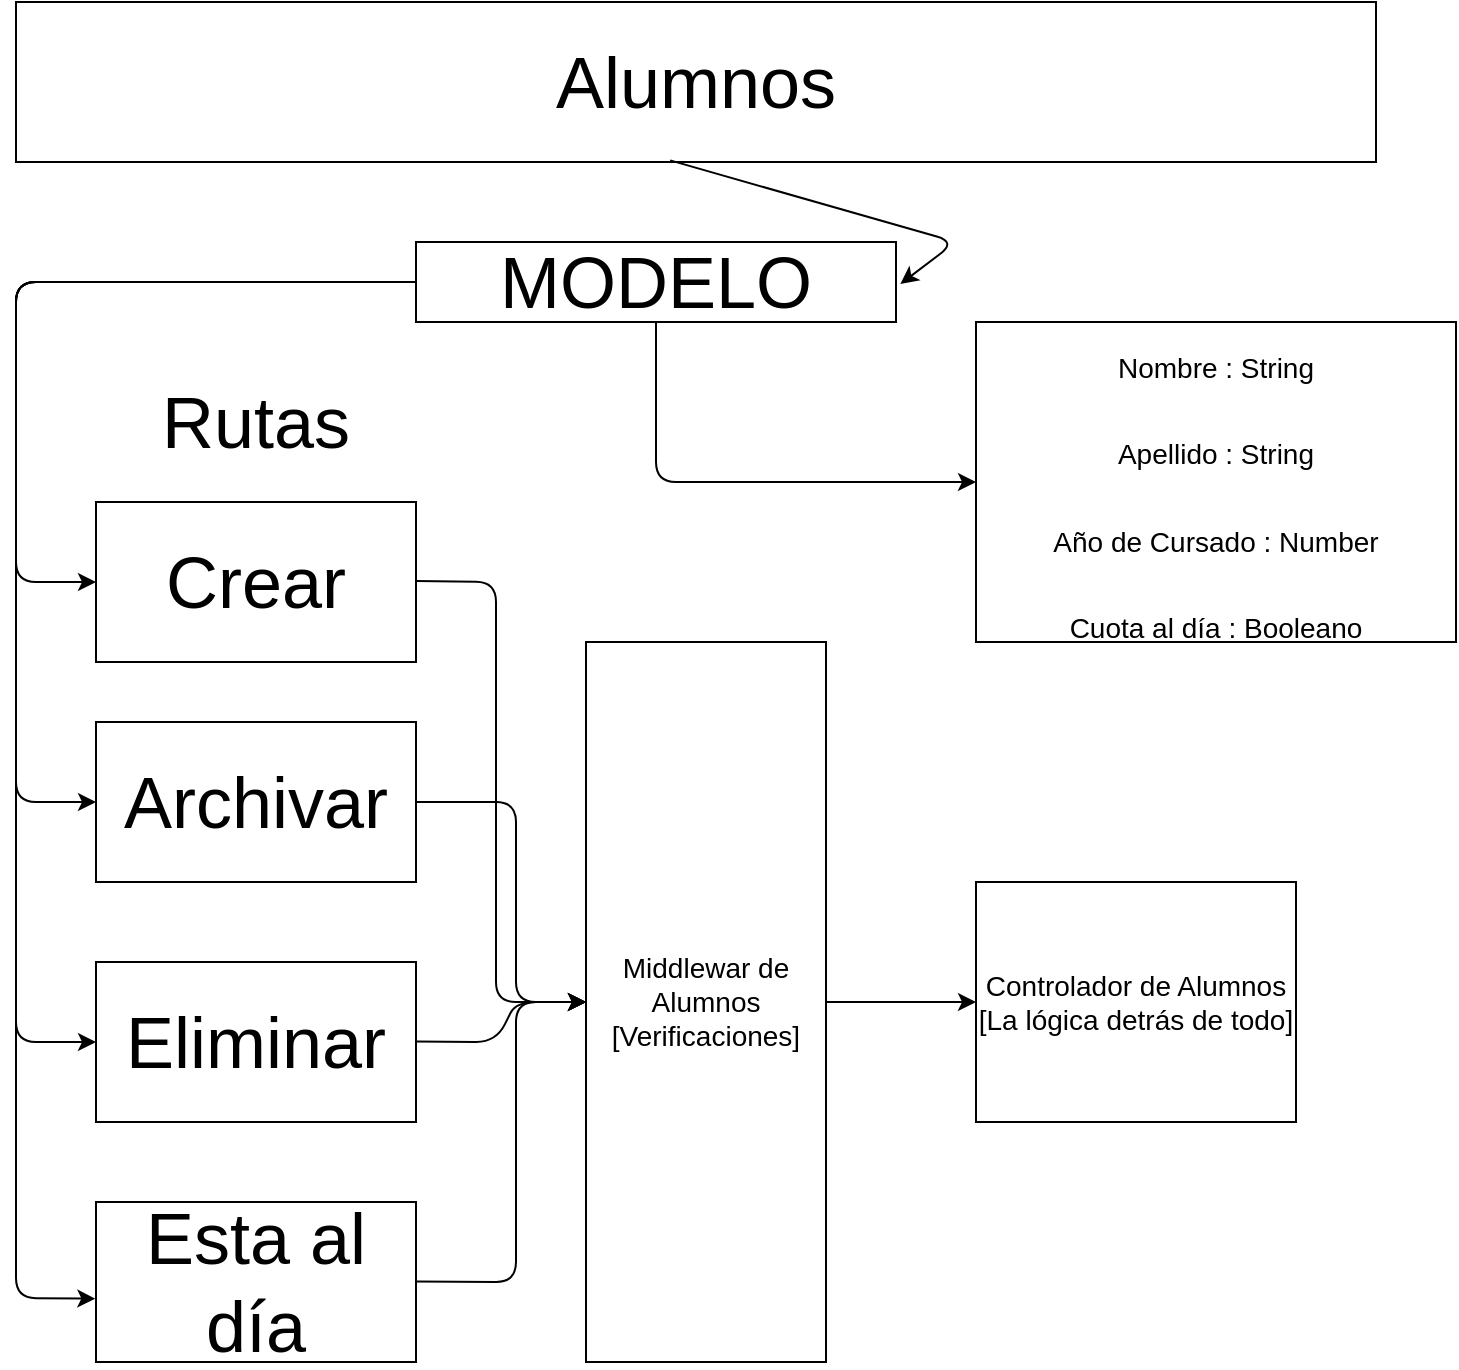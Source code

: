 <mxfile>
    <diagram id="_VKGc2N6XhIqXn9ce4Lj" name="Alumnos">
        <mxGraphModel dx="1471" dy="932" grid="1" gridSize="10" guides="1" tooltips="1" connect="1" arrows="1" fold="1" page="1" pageScale="1" pageWidth="850" pageHeight="1100" math="0" shadow="0">
            <root>
                <mxCell id="0"/>
                <mxCell id="1" parent="0"/>
                <mxCell id="2" value="&lt;font style=&quot;font-size: 36px;&quot;&gt;Alumnos&lt;/font&gt;" style="whiteSpace=wrap;html=1;" vertex="1" parent="1">
                    <mxGeometry x="80" y="40" width="680" height="80" as="geometry"/>
                </mxCell>
                <mxCell id="3" value="Crear" style="whiteSpace=wrap;html=1;fontSize=36;" vertex="1" parent="1">
                    <mxGeometry x="120" y="290" width="160" height="80" as="geometry"/>
                </mxCell>
                <mxCell id="4" value="Rutas" style="text;strokeColor=none;align=center;fillColor=none;html=1;verticalAlign=middle;whiteSpace=wrap;rounded=0;fontSize=36;" vertex="1" parent="1">
                    <mxGeometry x="120" y="240" width="160" height="20" as="geometry"/>
                </mxCell>
                <mxCell id="7" value="MODELO" style="whiteSpace=wrap;html=1;fontSize=36;" vertex="1" parent="1">
                    <mxGeometry x="280" y="160" width="240" height="40" as="geometry"/>
                </mxCell>
                <mxCell id="8" value="Archivar" style="whiteSpace=wrap;html=1;fontSize=36;" vertex="1" parent="1">
                    <mxGeometry x="120" y="400" width="160" height="80" as="geometry"/>
                </mxCell>
                <mxCell id="9" value="Eliminar" style="whiteSpace=wrap;html=1;fontSize=36;" vertex="1" parent="1">
                    <mxGeometry x="120" y="520" width="160" height="80" as="geometry"/>
                </mxCell>
                <mxCell id="10" value="Esta al día" style="whiteSpace=wrap;html=1;fontSize=36;" vertex="1" parent="1">
                    <mxGeometry x="120" y="640" width="160" height="80" as="geometry"/>
                </mxCell>
                <mxCell id="11" value="" style="edgeStyle=none;orthogonalLoop=1;jettySize=auto;html=1;fontSize=36;entryX=0;entryY=0.5;entryDx=0;entryDy=0;exitX=0;exitY=0.5;exitDx=0;exitDy=0;" edge="1" parent="1" source="7" target="3">
                    <mxGeometry width="80" relative="1" as="geometry">
                        <mxPoint x="140" y="170" as="sourcePoint"/>
                        <mxPoint x="220" y="170" as="targetPoint"/>
                        <Array as="points">
                            <mxPoint x="80" y="180"/>
                            <mxPoint x="80" y="330"/>
                        </Array>
                    </mxGeometry>
                </mxCell>
                <mxCell id="12" value="" style="edgeStyle=none;orthogonalLoop=1;jettySize=auto;html=1;fontSize=36;entryX=0;entryY=0.5;entryDx=0;entryDy=0;exitX=0;exitY=0.5;exitDx=0;exitDy=0;" edge="1" parent="1" target="8">
                    <mxGeometry width="80" relative="1" as="geometry">
                        <mxPoint x="280" y="180" as="sourcePoint"/>
                        <mxPoint x="120" y="330" as="targetPoint"/>
                        <Array as="points">
                            <mxPoint x="80" y="180"/>
                            <mxPoint x="80" y="330"/>
                            <mxPoint x="80" y="440"/>
                        </Array>
                    </mxGeometry>
                </mxCell>
                <mxCell id="13" value="" style="edgeStyle=none;orthogonalLoop=1;jettySize=auto;html=1;fontSize=36;entryX=0;entryY=0.5;entryDx=0;entryDy=0;exitX=0;exitY=0.5;exitDx=0;exitDy=0;" edge="1" parent="1" target="9">
                    <mxGeometry width="80" relative="1" as="geometry">
                        <mxPoint x="280" y="180" as="sourcePoint"/>
                        <mxPoint x="120" y="440" as="targetPoint"/>
                        <Array as="points">
                            <mxPoint x="80" y="180"/>
                            <mxPoint x="80" y="330"/>
                            <mxPoint x="80" y="440"/>
                            <mxPoint x="80" y="560"/>
                        </Array>
                    </mxGeometry>
                </mxCell>
                <mxCell id="14" value="" style="edgeStyle=none;orthogonalLoop=1;jettySize=auto;html=1;fontSize=36;entryX=-0.002;entryY=0.604;entryDx=0;entryDy=0;exitX=0;exitY=0.5;exitDx=0;exitDy=0;entryPerimeter=0;" edge="1" parent="1" target="10">
                    <mxGeometry width="80" relative="1" as="geometry">
                        <mxPoint x="280" y="180" as="sourcePoint"/>
                        <mxPoint x="120" y="560" as="targetPoint"/>
                        <Array as="points">
                            <mxPoint x="80" y="180"/>
                            <mxPoint x="80" y="330"/>
                            <mxPoint x="80" y="440"/>
                            <mxPoint x="80" y="560"/>
                            <mxPoint x="80" y="688"/>
                        </Array>
                    </mxGeometry>
                </mxCell>
                <mxCell id="15" value="" style="edgeStyle=none;orthogonalLoop=1;jettySize=auto;html=1;fontSize=36;exitX=0.481;exitY=0.99;exitDx=0;exitDy=0;entryX=1.009;entryY=0.525;entryDx=0;entryDy=0;exitPerimeter=0;entryPerimeter=0;" edge="1" parent="1" source="2" target="7">
                    <mxGeometry width="80" relative="1" as="geometry">
                        <mxPoint x="450" y="270" as="sourcePoint"/>
                        <mxPoint x="530" y="270" as="targetPoint"/>
                        <Array as="points">
                            <mxPoint x="550" y="160"/>
                        </Array>
                    </mxGeometry>
                </mxCell>
                <mxCell id="16" value="&lt;font style=&quot;font-size: 14px;&quot;&gt;Nombre : String&lt;br&gt;Apellido : String&lt;br&gt;Año de Cursado : Number&lt;br&gt;Cuota al día : Booleano&lt;br&gt;&lt;/font&gt;" style="whiteSpace=wrap;html=1;fontSize=36;" vertex="1" parent="1">
                    <mxGeometry x="560" y="200" width="240" height="160" as="geometry"/>
                </mxCell>
                <mxCell id="17" value="" style="edgeStyle=none;orthogonalLoop=1;jettySize=auto;html=1;fontSize=14;entryX=0;entryY=0.5;entryDx=0;entryDy=0;exitX=0.5;exitY=1;exitDx=0;exitDy=0;" edge="1" parent="1" source="7" target="16">
                    <mxGeometry width="80" relative="1" as="geometry">
                        <mxPoint x="420" y="260" as="sourcePoint"/>
                        <mxPoint x="500" y="260" as="targetPoint"/>
                        <Array as="points">
                            <mxPoint x="400" y="280"/>
                        </Array>
                    </mxGeometry>
                </mxCell>
                <mxCell id="19" value="Middlewar de Alumnos [Verificaciones]" style="whiteSpace=wrap;html=1;fontSize=14;" vertex="1" parent="1">
                    <mxGeometry x="365" y="360" width="120" height="360" as="geometry"/>
                </mxCell>
                <mxCell id="20" value="" style="edgeStyle=none;orthogonalLoop=1;jettySize=auto;html=1;fontSize=14;entryX=0;entryY=0.5;entryDx=0;entryDy=0;" edge="1" parent="1" target="19">
                    <mxGeometry width="80" relative="1" as="geometry">
                        <mxPoint x="280" y="329.5" as="sourcePoint"/>
                        <mxPoint x="360" y="329.5" as="targetPoint"/>
                        <Array as="points">
                            <mxPoint x="320" y="330"/>
                            <mxPoint x="320" y="460"/>
                            <mxPoint x="320" y="540"/>
                        </Array>
                    </mxGeometry>
                </mxCell>
                <mxCell id="21" value="" style="edgeStyle=none;orthogonalLoop=1;jettySize=auto;html=1;fontSize=14;entryX=0;entryY=0.5;entryDx=0;entryDy=0;" edge="1" parent="1" target="19">
                    <mxGeometry width="80" relative="1" as="geometry">
                        <mxPoint x="280" y="440" as="sourcePoint"/>
                        <mxPoint x="370" y="530" as="targetPoint"/>
                        <Array as="points">
                            <mxPoint x="330" y="440"/>
                            <mxPoint x="330" y="470"/>
                            <mxPoint x="330" y="540"/>
                        </Array>
                    </mxGeometry>
                </mxCell>
                <mxCell id="22" value="" style="edgeStyle=none;orthogonalLoop=1;jettySize=auto;html=1;fontSize=14;entryX=0;entryY=0.5;entryDx=0;entryDy=0;" edge="1" parent="1" target="19">
                    <mxGeometry width="80" relative="1" as="geometry">
                        <mxPoint x="280" y="559.76" as="sourcePoint"/>
                        <mxPoint x="360" y="559.76" as="targetPoint"/>
                        <Array as="points">
                            <mxPoint x="320" y="560"/>
                            <mxPoint x="330" y="540"/>
                        </Array>
                    </mxGeometry>
                </mxCell>
                <mxCell id="23" value="" style="edgeStyle=none;orthogonalLoop=1;jettySize=auto;html=1;fontSize=14;entryX=0;entryY=0.5;entryDx=0;entryDy=0;" edge="1" parent="1" target="19">
                    <mxGeometry width="80" relative="1" as="geometry">
                        <mxPoint x="280" y="679.76" as="sourcePoint"/>
                        <mxPoint x="360" y="679.76" as="targetPoint"/>
                        <Array as="points">
                            <mxPoint x="330" y="680"/>
                            <mxPoint x="330" y="600"/>
                            <mxPoint x="330" y="540"/>
                        </Array>
                    </mxGeometry>
                </mxCell>
                <mxCell id="24" value="Controlador de Alumnos [La lógica detrás de todo]" style="whiteSpace=wrap;html=1;fontSize=14;" vertex="1" parent="1">
                    <mxGeometry x="560" y="480" width="160" height="120" as="geometry"/>
                </mxCell>
                <mxCell id="25" value="" style="edgeStyle=none;orthogonalLoop=1;jettySize=auto;html=1;fontSize=14;entryX=0;entryY=0.5;entryDx=0;entryDy=0;exitX=1;exitY=0.5;exitDx=0;exitDy=0;" edge="1" parent="1" source="19" target="24">
                    <mxGeometry width="80" relative="1" as="geometry">
                        <mxPoint x="485" y="530" as="sourcePoint"/>
                        <mxPoint x="565" y="530" as="targetPoint"/>
                        <Array as="points"/>
                    </mxGeometry>
                </mxCell>
            </root>
        </mxGraphModel>
    </diagram>
    <diagram id="8AM3zp405TqSRB7kSzN9" name="Notas">
        <mxGraphModel dx="1250" dy="792" grid="1" gridSize="10" guides="1" tooltips="1" connect="1" arrows="1" fold="1" page="1" pageScale="1" pageWidth="850" pageHeight="1100" math="0" shadow="0">
            <root>
                <mxCell id="0"/>
                <mxCell id="1" parent="0"/>
                <mxCell id="sZm_wyIQUcpnzxHcXvPw-1" value="&lt;font style=&quot;font-size: 36px;&quot;&gt;Notas&lt;/font&gt;" style="whiteSpace=wrap;html=1;" vertex="1" parent="1">
                    <mxGeometry x="80" y="40" width="680" height="80" as="geometry"/>
                </mxCell>
                <mxCell id="sZm_wyIQUcpnzxHcXvPw-2" value="&lt;font style=&quot;font-size: 24px;&quot;&gt;Cargar nota&lt;/font&gt;" style="whiteSpace=wrap;html=1;fontSize=36;" vertex="1" parent="1">
                    <mxGeometry x="110" y="500" width="160" height="80" as="geometry"/>
                </mxCell>
                <mxCell id="sZm_wyIQUcpnzxHcXvPw-3" value="Rutas" style="text;strokeColor=none;align=center;fillColor=none;html=1;verticalAlign=middle;whiteSpace=wrap;rounded=0;fontSize=36;" vertex="1" parent="1">
                    <mxGeometry x="120" y="240" width="160" height="20" as="geometry"/>
                </mxCell>
                <mxCell id="sZm_wyIQUcpnzxHcXvPw-4" value="MODELO" style="whiteSpace=wrap;html=1;fontSize=36;" vertex="1" parent="1">
                    <mxGeometry x="280" y="160" width="240" height="40" as="geometry"/>
                </mxCell>
                <mxCell id="sZm_wyIQUcpnzxHcXvPw-8" value="" style="edgeStyle=none;orthogonalLoop=1;jettySize=auto;html=1;fontSize=36;entryX=0;entryY=0.5;entryDx=0;entryDy=0;exitX=0;exitY=0.5;exitDx=0;exitDy=0;" edge="1" parent="1" source="sZm_wyIQUcpnzxHcXvPw-4" target="sZm_wyIQUcpnzxHcXvPw-2">
                    <mxGeometry width="80" relative="1" as="geometry">
                        <mxPoint x="140" y="170" as="sourcePoint"/>
                        <mxPoint x="220" y="170" as="targetPoint"/>
                        <Array as="points">
                            <mxPoint x="80" y="180"/>
                            <mxPoint x="80" y="330"/>
                            <mxPoint x="80" y="540"/>
                        </Array>
                    </mxGeometry>
                </mxCell>
                <mxCell id="sZm_wyIQUcpnzxHcXvPw-12" value="" style="edgeStyle=none;orthogonalLoop=1;jettySize=auto;html=1;fontSize=36;exitX=0.481;exitY=0.99;exitDx=0;exitDy=0;entryX=1.009;entryY=0.525;entryDx=0;entryDy=0;exitPerimeter=0;entryPerimeter=0;" edge="1" parent="1" source="sZm_wyIQUcpnzxHcXvPw-1" target="sZm_wyIQUcpnzxHcXvPw-4">
                    <mxGeometry width="80" relative="1" as="geometry">
                        <mxPoint x="450" y="270" as="sourcePoint"/>
                        <mxPoint x="530" y="270" as="targetPoint"/>
                        <Array as="points">
                            <mxPoint x="550" y="160"/>
                        </Array>
                    </mxGeometry>
                </mxCell>
                <mxCell id="sZm_wyIQUcpnzxHcXvPw-13" value="&lt;blockquote style=&quot;margin: 0 0 0 40px; border: none; padding: 0px;&quot;&gt;&lt;span style=&quot;font-size: 14px;&quot;&gt;PrimerAño = Array&lt;br&gt;SegundoAño = Array&lt;br&gt;TercerAño = Array&lt;br&gt;CuartoAño = Array&lt;/span&gt;&lt;/blockquote&gt;" style="whiteSpace=wrap;html=1;fontSize=36;" vertex="1" parent="1">
                    <mxGeometry x="560" y="180" width="240" height="220" as="geometry"/>
                </mxCell>
                <mxCell id="sZm_wyIQUcpnzxHcXvPw-14" value="" style="edgeStyle=none;orthogonalLoop=1;jettySize=auto;html=1;fontSize=14;entryX=0;entryY=0.5;entryDx=0;entryDy=0;exitX=0.5;exitY=1;exitDx=0;exitDy=0;" edge="1" parent="1" source="sZm_wyIQUcpnzxHcXvPw-4" target="sZm_wyIQUcpnzxHcXvPw-13">
                    <mxGeometry width="80" relative="1" as="geometry">
                        <mxPoint x="420" y="260" as="sourcePoint"/>
                        <mxPoint x="500" y="260" as="targetPoint"/>
                        <Array as="points">
                            <mxPoint x="400" y="280"/>
                        </Array>
                    </mxGeometry>
                </mxCell>
                <mxCell id="sZm_wyIQUcpnzxHcXvPw-15" value="Middlewar de Alumnos [Verificaciones]" style="whiteSpace=wrap;html=1;fontSize=14;" vertex="1" parent="1">
                    <mxGeometry x="365" y="360" width="120" height="360" as="geometry"/>
                </mxCell>
                <mxCell id="sZm_wyIQUcpnzxHcXvPw-20" value="Controlador de Alumnos [La lógica detrás de todo]" style="whiteSpace=wrap;html=1;fontSize=14;" vertex="1" parent="1">
                    <mxGeometry x="560" y="480" width="160" height="120" as="geometry"/>
                </mxCell>
                <mxCell id="sZm_wyIQUcpnzxHcXvPw-21" value="" style="edgeStyle=none;orthogonalLoop=1;jettySize=auto;html=1;fontSize=14;entryX=0;entryY=0.5;entryDx=0;entryDy=0;exitX=1;exitY=0.5;exitDx=0;exitDy=0;" edge="1" parent="1" source="sZm_wyIQUcpnzxHcXvPw-15" target="sZm_wyIQUcpnzxHcXvPw-20">
                    <mxGeometry width="80" relative="1" as="geometry">
                        <mxPoint x="485" y="530" as="sourcePoint"/>
                        <mxPoint x="565" y="530" as="targetPoint"/>
                        <Array as="points"/>
                    </mxGeometry>
                </mxCell>
                <mxCell id="sZm_wyIQUcpnzxHcXvPw-22" value="" style="edgeStyle=none;orthogonalLoop=1;jettySize=auto;html=1;fontSize=24;entryX=0;entryY=0.5;entryDx=0;entryDy=0;" edge="1" parent="1" target="sZm_wyIQUcpnzxHcXvPw-15">
                    <mxGeometry width="80" relative="1" as="geometry">
                        <mxPoint x="270" y="539.5" as="sourcePoint"/>
                        <mxPoint x="350" y="539.5" as="targetPoint"/>
                        <Array as="points"/>
                    </mxGeometry>
                </mxCell>
            </root>
        </mxGraphModel>
    </diagram>
</mxfile>